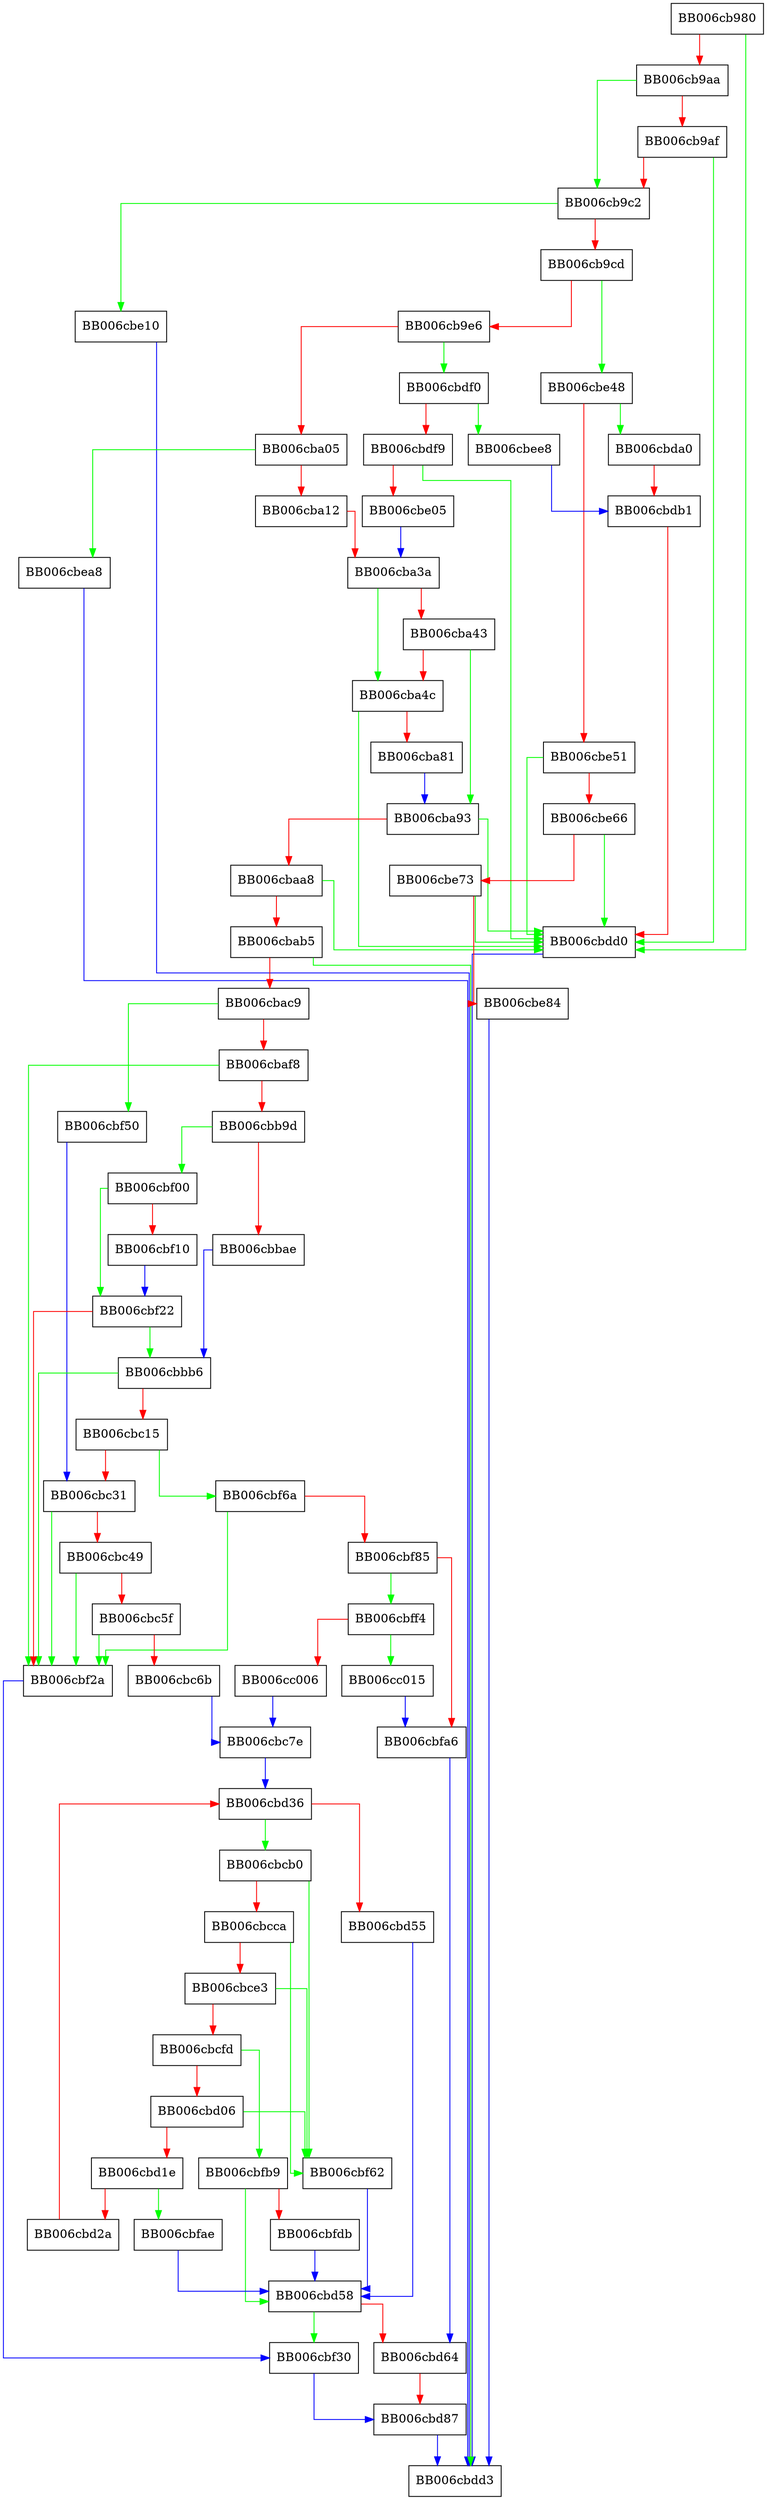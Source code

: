 digraph sskdf_derive {
  node [shape="box"];
  graph [splines=ortho];
  BB006cb980 -> BB006cbdd0 [color="green"];
  BB006cb980 -> BB006cb9aa [color="red"];
  BB006cb9aa -> BB006cb9c2 [color="green"];
  BB006cb9aa -> BB006cb9af [color="red"];
  BB006cb9af -> BB006cbdd0 [color="green"];
  BB006cb9af -> BB006cb9c2 [color="red"];
  BB006cb9c2 -> BB006cbe10 [color="green"];
  BB006cb9c2 -> BB006cb9cd [color="red"];
  BB006cb9cd -> BB006cbe48 [color="green"];
  BB006cb9cd -> BB006cb9e6 [color="red"];
  BB006cb9e6 -> BB006cbdf0 [color="green"];
  BB006cb9e6 -> BB006cba05 [color="red"];
  BB006cba05 -> BB006cbea8 [color="green"];
  BB006cba05 -> BB006cba12 [color="red"];
  BB006cba12 -> BB006cba3a [color="red"];
  BB006cba3a -> BB006cba4c [color="green"];
  BB006cba3a -> BB006cba43 [color="red"];
  BB006cba43 -> BB006cba93 [color="green"];
  BB006cba43 -> BB006cba4c [color="red"];
  BB006cba4c -> BB006cbdd0 [color="green"];
  BB006cba4c -> BB006cba81 [color="red"];
  BB006cba81 -> BB006cba93 [color="blue"];
  BB006cba93 -> BB006cbdd0 [color="green"];
  BB006cba93 -> BB006cbaa8 [color="red"];
  BB006cbaa8 -> BB006cbdd0 [color="green"];
  BB006cbaa8 -> BB006cbab5 [color="red"];
  BB006cbab5 -> BB006cbdd3 [color="green"];
  BB006cbab5 -> BB006cbac9 [color="red"];
  BB006cbac9 -> BB006cbf50 [color="green"];
  BB006cbac9 -> BB006cbaf8 [color="red"];
  BB006cbaf8 -> BB006cbf2a [color="green"];
  BB006cbaf8 -> BB006cbb9d [color="red"];
  BB006cbb9d -> BB006cbf00 [color="green"];
  BB006cbb9d -> BB006cbbae [color="red"];
  BB006cbbae -> BB006cbbb6 [color="blue"];
  BB006cbbb6 -> BB006cbf2a [color="green"];
  BB006cbbb6 -> BB006cbc15 [color="red"];
  BB006cbc15 -> BB006cbf6a [color="green"];
  BB006cbc15 -> BB006cbc31 [color="red"];
  BB006cbc31 -> BB006cbf2a [color="green"];
  BB006cbc31 -> BB006cbc49 [color="red"];
  BB006cbc49 -> BB006cbf2a [color="green"];
  BB006cbc49 -> BB006cbc5f [color="red"];
  BB006cbc5f -> BB006cbf2a [color="green"];
  BB006cbc5f -> BB006cbc6b [color="red"];
  BB006cbc6b -> BB006cbc7e [color="blue"];
  BB006cbc7e -> BB006cbd36 [color="blue"];
  BB006cbcb0 -> BB006cbf62 [color="green"];
  BB006cbcb0 -> BB006cbcca [color="red"];
  BB006cbcca -> BB006cbf62 [color="green"];
  BB006cbcca -> BB006cbce3 [color="red"];
  BB006cbce3 -> BB006cbf62 [color="green"];
  BB006cbce3 -> BB006cbcfd [color="red"];
  BB006cbcfd -> BB006cbfb9 [color="green"];
  BB006cbcfd -> BB006cbd06 [color="red"];
  BB006cbd06 -> BB006cbf62 [color="green"];
  BB006cbd06 -> BB006cbd1e [color="red"];
  BB006cbd1e -> BB006cbfae [color="green"];
  BB006cbd1e -> BB006cbd2a [color="red"];
  BB006cbd2a -> BB006cbd36 [color="red"];
  BB006cbd36 -> BB006cbcb0 [color="green"];
  BB006cbd36 -> BB006cbd55 [color="red"];
  BB006cbd55 -> BB006cbd58 [color="blue"];
  BB006cbd58 -> BB006cbf30 [color="green"];
  BB006cbd58 -> BB006cbd64 [color="red"];
  BB006cbd64 -> BB006cbd87 [color="red"];
  BB006cbd87 -> BB006cbdd3 [color="blue"];
  BB006cbda0 -> BB006cbdb1 [color="red"];
  BB006cbdb1 -> BB006cbdd0 [color="red"];
  BB006cbdd0 -> BB006cbdd3 [color="blue"];
  BB006cbdf0 -> BB006cbee8 [color="green"];
  BB006cbdf0 -> BB006cbdf9 [color="red"];
  BB006cbdf9 -> BB006cbdd0 [color="green"];
  BB006cbdf9 -> BB006cbe05 [color="red"];
  BB006cbe05 -> BB006cba3a [color="blue"];
  BB006cbe10 -> BB006cbdd3 [color="blue"];
  BB006cbe48 -> BB006cbda0 [color="green"];
  BB006cbe48 -> BB006cbe51 [color="red"];
  BB006cbe51 -> BB006cbdd0 [color="green"];
  BB006cbe51 -> BB006cbe66 [color="red"];
  BB006cbe66 -> BB006cbdd0 [color="green"];
  BB006cbe66 -> BB006cbe73 [color="red"];
  BB006cbe73 -> BB006cbdd0 [color="green"];
  BB006cbe73 -> BB006cbe84 [color="red"];
  BB006cbe84 -> BB006cbdd3 [color="blue"];
  BB006cbea8 -> BB006cbdd3 [color="blue"];
  BB006cbee8 -> BB006cbdb1 [color="blue"];
  BB006cbf00 -> BB006cbf22 [color="green"];
  BB006cbf00 -> BB006cbf10 [color="red"];
  BB006cbf10 -> BB006cbf22 [color="blue"];
  BB006cbf22 -> BB006cbbb6 [color="green"];
  BB006cbf22 -> BB006cbf2a [color="red"];
  BB006cbf2a -> BB006cbf30 [color="blue"];
  BB006cbf30 -> BB006cbd87 [color="blue"];
  BB006cbf50 -> BB006cbc31 [color="blue"];
  BB006cbf62 -> BB006cbd58 [color="blue"];
  BB006cbf6a -> BB006cbf2a [color="green"];
  BB006cbf6a -> BB006cbf85 [color="red"];
  BB006cbf85 -> BB006cbff4 [color="green"];
  BB006cbf85 -> BB006cbfa6 [color="red"];
  BB006cbfa6 -> BB006cbd64 [color="blue"];
  BB006cbfae -> BB006cbd58 [color="blue"];
  BB006cbfb9 -> BB006cbd58 [color="green"];
  BB006cbfb9 -> BB006cbfdb [color="red"];
  BB006cbfdb -> BB006cbd58 [color="blue"];
  BB006cbff4 -> BB006cc015 [color="green"];
  BB006cbff4 -> BB006cc006 [color="red"];
  BB006cc006 -> BB006cbc7e [color="blue"];
  BB006cc015 -> BB006cbfa6 [color="blue"];
}